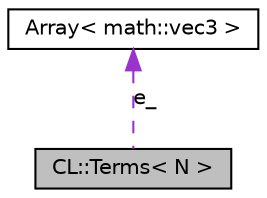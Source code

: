digraph G
{
  edge [fontname="Helvetica",fontsize="10",labelfontname="Helvetica",labelfontsize="10"];
  node [fontname="Helvetica",fontsize="10",shape=record];
  Node1 [label="CL::Terms\< N \>",height=0.2,width=0.4,color="black", fillcolor="grey75", style="filled" fontcolor="black"];
  Node2 -> Node1 [dir=back,color="darkorchid3",fontsize="10",style="dashed",label="e_",fontname="Helvetica"];
  Node2 [label="Array\< math::vec3 \>",height=0.2,width=0.4,color="black", fillcolor="white", style="filled",URL="$classArray.html"];
}
